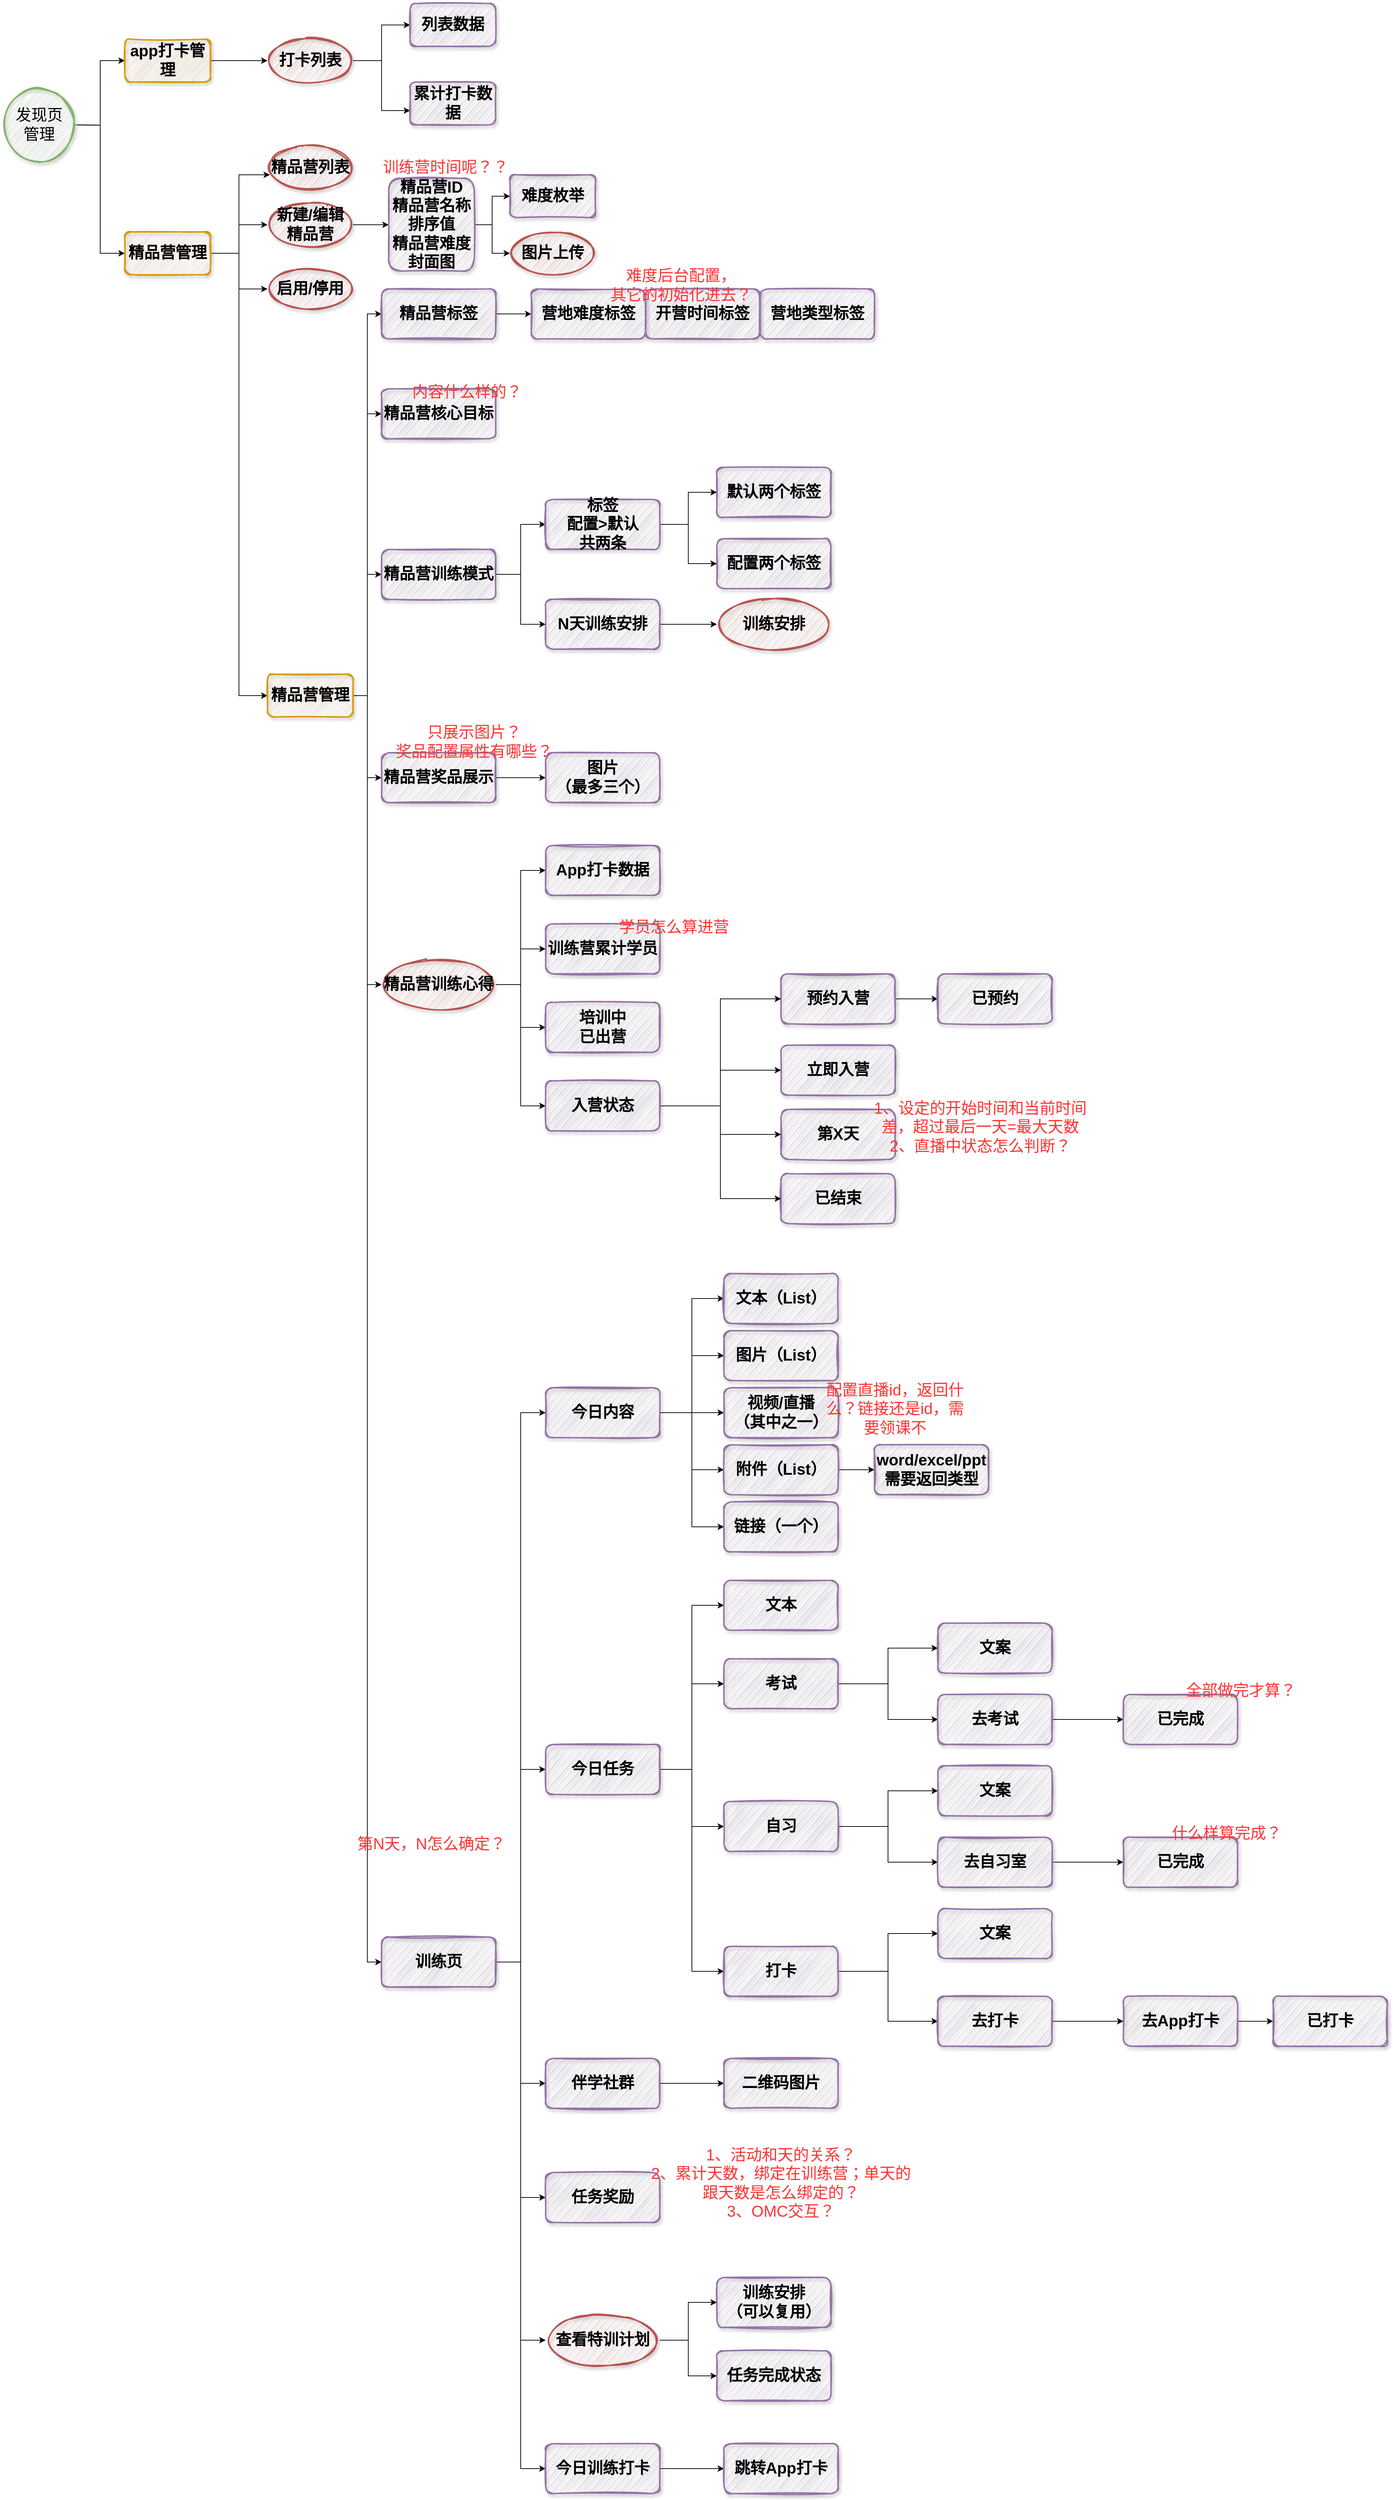 <mxfile version="16.5.6" type="github">
  <diagram id="2Vl-29mJTYHd3rG5gsJs" name="Page-1">
    <mxGraphModel dx="1577" dy="913" grid="1" gridSize="10" guides="1" tooltips="1" connect="1" arrows="1" fold="1" page="1" pageScale="1" pageWidth="827" pageHeight="1169" math="0" shadow="0">
      <root>
        <mxCell id="0" />
        <mxCell id="1" parent="0" />
        <mxCell id="tsZCZAis8NTeMSvLRY_F-6" style="edgeStyle=orthogonalEdgeStyle;rounded=0;orthogonalLoop=1;jettySize=auto;html=1;exitX=1;exitY=0.5;exitDx=0;exitDy=0;exitPerimeter=0;entryX=0;entryY=0.5;entryDx=0;entryDy=0;fontSize=22;" edge="1" parent="1" target="tsZCZAis8NTeMSvLRY_F-4">
          <mxGeometry relative="1" as="geometry">
            <mxPoint x="690" y="630" as="sourcePoint" />
          </mxGeometry>
        </mxCell>
        <mxCell id="tsZCZAis8NTeMSvLRY_F-7" style="edgeStyle=orthogonalEdgeStyle;rounded=0;orthogonalLoop=1;jettySize=auto;html=1;exitX=1;exitY=0.5;exitDx=0;exitDy=0;exitPerimeter=0;entryX=0;entryY=0.5;entryDx=0;entryDy=0;fontSize=22;" edge="1" parent="1" target="tsZCZAis8NTeMSvLRY_F-2">
          <mxGeometry relative="1" as="geometry">
            <mxPoint x="690" y="630" as="sourcePoint" />
          </mxGeometry>
        </mxCell>
        <mxCell id="tsZCZAis8NTeMSvLRY_F-26" value="" style="edgeStyle=orthogonalEdgeStyle;rounded=0;orthogonalLoop=1;jettySize=auto;html=1;fontSize=22;" edge="1" parent="1" source="tsZCZAis8NTeMSvLRY_F-2" target="tsZCZAis8NTeMSvLRY_F-25">
          <mxGeometry relative="1" as="geometry">
            <Array as="points">
              <mxPoint x="920" y="810" />
              <mxPoint x="920" y="700" />
            </Array>
          </mxGeometry>
        </mxCell>
        <mxCell id="tsZCZAis8NTeMSvLRY_F-28" value="" style="edgeStyle=orthogonalEdgeStyle;rounded=0;orthogonalLoop=1;jettySize=auto;html=1;fontSize=22;" edge="1" parent="1" source="tsZCZAis8NTeMSvLRY_F-2" target="tsZCZAis8NTeMSvLRY_F-27">
          <mxGeometry relative="1" as="geometry" />
        </mxCell>
        <mxCell id="tsZCZAis8NTeMSvLRY_F-30" value="" style="edgeStyle=orthogonalEdgeStyle;rounded=0;orthogonalLoop=1;jettySize=auto;html=1;fontSize=22;" edge="1" parent="1" source="tsZCZAis8NTeMSvLRY_F-2" target="tsZCZAis8NTeMSvLRY_F-29">
          <mxGeometry relative="1" as="geometry">
            <Array as="points">
              <mxPoint x="920" y="810" />
              <mxPoint x="920" y="860" />
            </Array>
          </mxGeometry>
        </mxCell>
        <mxCell id="tsZCZAis8NTeMSvLRY_F-32" style="edgeStyle=orthogonalEdgeStyle;rounded=0;orthogonalLoop=1;jettySize=auto;html=1;exitX=1;exitY=0.5;exitDx=0;exitDy=0;fontSize=22;entryX=0;entryY=0.5;entryDx=0;entryDy=0;" edge="1" parent="1" source="tsZCZAis8NTeMSvLRY_F-2" target="tsZCZAis8NTeMSvLRY_F-33">
          <mxGeometry relative="1" as="geometry">
            <mxPoint x="960" y="940" as="targetPoint" />
          </mxGeometry>
        </mxCell>
        <mxCell id="tsZCZAis8NTeMSvLRY_F-2" value="精品营管理" style="rounded=1;whiteSpace=wrap;html=1;fillColor=#ffe6cc;strokeColor=#d79b00;strokeWidth=2;gradientColor=none;shadow=1;sketch=1;fontStyle=1;fontSize=22;" vertex="1" parent="1">
          <mxGeometry x="760" y="780" width="120" height="60" as="geometry" />
        </mxCell>
        <mxCell id="tsZCZAis8NTeMSvLRY_F-14" value="" style="edgeStyle=orthogonalEdgeStyle;rounded=0;orthogonalLoop=1;jettySize=auto;html=1;fontSize=22;" edge="1" parent="1" source="tsZCZAis8NTeMSvLRY_F-4" target="tsZCZAis8NTeMSvLRY_F-13">
          <mxGeometry relative="1" as="geometry" />
        </mxCell>
        <mxCell id="tsZCZAis8NTeMSvLRY_F-4" value="app打卡管理" style="rounded=1;whiteSpace=wrap;html=1;fontSize=22;fillColor=#ffe6cc;strokeColor=#d79b00;strokeWidth=2;gradientColor=none;shadow=1;sketch=1;fontStyle=1;" vertex="1" parent="1">
          <mxGeometry x="760" y="510" width="120" height="60" as="geometry" />
        </mxCell>
        <mxCell id="tsZCZAis8NTeMSvLRY_F-12" value="发现页&lt;br&gt;管理" style="strokeWidth=2;html=1;shape=mxgraph.flowchart.start_2;whiteSpace=wrap;shadow=1;sketch=1;fontSize=22;fillColor=#d5e8d4;strokeColor=#82b366;" vertex="1" parent="1">
          <mxGeometry x="590" y="580" width="100" height="100" as="geometry" />
        </mxCell>
        <mxCell id="tsZCZAis8NTeMSvLRY_F-16" value="" style="edgeStyle=orthogonalEdgeStyle;rounded=0;orthogonalLoop=1;jettySize=auto;html=1;fontSize=22;" edge="1" parent="1" source="tsZCZAis8NTeMSvLRY_F-13" target="tsZCZAis8NTeMSvLRY_F-15">
          <mxGeometry relative="1" as="geometry" />
        </mxCell>
        <mxCell id="tsZCZAis8NTeMSvLRY_F-18" value="" style="edgeStyle=orthogonalEdgeStyle;rounded=0;orthogonalLoop=1;jettySize=auto;html=1;fontSize=22;" edge="1" parent="1" source="tsZCZAis8NTeMSvLRY_F-13" target="tsZCZAis8NTeMSvLRY_F-17">
          <mxGeometry relative="1" as="geometry">
            <Array as="points">
              <mxPoint x="1120" y="540" />
              <mxPoint x="1120" y="610" />
            </Array>
          </mxGeometry>
        </mxCell>
        <mxCell id="tsZCZAis8NTeMSvLRY_F-13" value="打卡列表" style="ellipse;whiteSpace=wrap;html=1;fontSize=22;fillColor=#f8cecc;strokeColor=#b85450;rounded=1;strokeWidth=2;shadow=1;sketch=1;fontStyle=1;" vertex="1" parent="1">
          <mxGeometry x="960" y="510" width="120" height="60" as="geometry" />
        </mxCell>
        <mxCell id="tsZCZAis8NTeMSvLRY_F-15" value="列表数据" style="whiteSpace=wrap;html=1;fontSize=22;fillColor=#e1d5e7;strokeColor=#9673a6;rounded=1;strokeWidth=2;shadow=1;sketch=1;fontStyle=1;" vertex="1" parent="1">
          <mxGeometry x="1160" y="460" width="120" height="60" as="geometry" />
        </mxCell>
        <mxCell id="tsZCZAis8NTeMSvLRY_F-17" value="累计打卡数据" style="whiteSpace=wrap;html=1;fontSize=22;fillColor=#e1d5e7;strokeColor=#9673a6;rounded=1;strokeWidth=2;shadow=1;sketch=1;fontStyle=1;" vertex="1" parent="1">
          <mxGeometry x="1160" y="570" width="120" height="60" as="geometry" />
        </mxCell>
        <mxCell id="tsZCZAis8NTeMSvLRY_F-25" value="精品营列表" style="ellipse;whiteSpace=wrap;html=1;fontSize=22;fillColor=#f8cecc;strokeColor=#b85450;rounded=1;strokeWidth=2;shadow=1;sketch=1;fontStyle=1;" vertex="1" parent="1">
          <mxGeometry x="960" y="660" width="120" height="60" as="geometry" />
        </mxCell>
        <mxCell id="tsZCZAis8NTeMSvLRY_F-38" style="edgeStyle=orthogonalEdgeStyle;rounded=0;orthogonalLoop=1;jettySize=auto;html=1;exitX=1;exitY=0.5;exitDx=0;exitDy=0;fontSize=22;" edge="1" parent="1" source="tsZCZAis8NTeMSvLRY_F-27" target="tsZCZAis8NTeMSvLRY_F-35">
          <mxGeometry relative="1" as="geometry" />
        </mxCell>
        <mxCell id="tsZCZAis8NTeMSvLRY_F-27" value="新建/编辑&lt;br&gt;精品营" style="ellipse;whiteSpace=wrap;html=1;fontSize=22;fillColor=#f8cecc;strokeColor=#b85450;rounded=1;strokeWidth=2;shadow=1;sketch=1;fontStyle=1;" vertex="1" parent="1">
          <mxGeometry x="960" y="740" width="120" height="60" as="geometry" />
        </mxCell>
        <mxCell id="tsZCZAis8NTeMSvLRY_F-29" value="启用/停用" style="ellipse;whiteSpace=wrap;html=1;fontSize=22;fillColor=#f8cecc;strokeColor=#b85450;rounded=1;strokeWidth=2;shadow=1;sketch=1;fontStyle=1;" vertex="1" parent="1">
          <mxGeometry x="960" y="830" width="120" height="60" as="geometry" />
        </mxCell>
        <mxCell id="tsZCZAis8NTeMSvLRY_F-93" style="edgeStyle=orthogonalEdgeStyle;rounded=0;orthogonalLoop=1;jettySize=auto;html=1;exitX=1;exitY=0.5;exitDx=0;exitDy=0;entryX=0;entryY=0.5;entryDx=0;entryDy=0;fontSize=22;fontColor=#FF3333;" edge="1" parent="1" source="tsZCZAis8NTeMSvLRY_F-33" target="tsZCZAis8NTeMSvLRY_F-45">
          <mxGeometry relative="1" as="geometry" />
        </mxCell>
        <mxCell id="tsZCZAis8NTeMSvLRY_F-94" style="edgeStyle=orthogonalEdgeStyle;rounded=0;orthogonalLoop=1;jettySize=auto;html=1;exitX=1;exitY=0.5;exitDx=0;exitDy=0;entryX=0;entryY=0.5;entryDx=0;entryDy=0;fontSize=22;fontColor=#FF3333;" edge="1" parent="1" source="tsZCZAis8NTeMSvLRY_F-33" target="tsZCZAis8NTeMSvLRY_F-41">
          <mxGeometry relative="1" as="geometry" />
        </mxCell>
        <mxCell id="tsZCZAis8NTeMSvLRY_F-95" style="edgeStyle=orthogonalEdgeStyle;rounded=0;orthogonalLoop=1;jettySize=auto;html=1;exitX=1;exitY=0.5;exitDx=0;exitDy=0;entryX=0;entryY=0.5;entryDx=0;entryDy=0;fontSize=22;fontColor=#FF3333;" edge="1" parent="1" source="tsZCZAis8NTeMSvLRY_F-33" target="tsZCZAis8NTeMSvLRY_F-42">
          <mxGeometry relative="1" as="geometry" />
        </mxCell>
        <mxCell id="tsZCZAis8NTeMSvLRY_F-96" style="edgeStyle=orthogonalEdgeStyle;rounded=0;orthogonalLoop=1;jettySize=auto;html=1;exitX=1;exitY=0.5;exitDx=0;exitDy=0;entryX=0;entryY=0.5;entryDx=0;entryDy=0;fontSize=22;fontColor=#FF3333;" edge="1" parent="1" source="tsZCZAis8NTeMSvLRY_F-33" target="tsZCZAis8NTeMSvLRY_F-43">
          <mxGeometry relative="1" as="geometry" />
        </mxCell>
        <mxCell id="tsZCZAis8NTeMSvLRY_F-97" style="edgeStyle=orthogonalEdgeStyle;rounded=0;orthogonalLoop=1;jettySize=auto;html=1;exitX=1;exitY=0.5;exitDx=0;exitDy=0;entryX=0;entryY=0.5;entryDx=0;entryDy=0;fontSize=22;fontColor=#FF3333;" edge="1" parent="1" source="tsZCZAis8NTeMSvLRY_F-33" target="tsZCZAis8NTeMSvLRY_F-68">
          <mxGeometry relative="1" as="geometry" />
        </mxCell>
        <mxCell id="tsZCZAis8NTeMSvLRY_F-171" style="edgeStyle=orthogonalEdgeStyle;rounded=0;orthogonalLoop=1;jettySize=auto;html=1;exitX=1;exitY=0.5;exitDx=0;exitDy=0;entryX=0;entryY=0.5;entryDx=0;entryDy=0;fontSize=22;fontColor=#FF3333;" edge="1" parent="1" source="tsZCZAis8NTeMSvLRY_F-33" target="tsZCZAis8NTeMSvLRY_F-99">
          <mxGeometry relative="1" as="geometry" />
        </mxCell>
        <mxCell id="tsZCZAis8NTeMSvLRY_F-33" value="&lt;span&gt;精品营管理&lt;/span&gt;" style="rounded=1;whiteSpace=wrap;html=1;fontSize=22;fillColor=#ffe6cc;strokeColor=#d79b00;strokeWidth=2;gradientColor=none;shadow=1;sketch=1;fontStyle=1;" vertex="1" parent="1">
          <mxGeometry x="960" y="1400" width="120" height="60" as="geometry" />
        </mxCell>
        <mxCell id="tsZCZAis8NTeMSvLRY_F-39" style="edgeStyle=orthogonalEdgeStyle;rounded=0;orthogonalLoop=1;jettySize=auto;html=1;exitX=1;exitY=0.5;exitDx=0;exitDy=0;entryX=0;entryY=0.5;entryDx=0;entryDy=0;fontSize=22;" edge="1" parent="1" source="tsZCZAis8NTeMSvLRY_F-35" target="tsZCZAis8NTeMSvLRY_F-37">
          <mxGeometry relative="1" as="geometry" />
        </mxCell>
        <mxCell id="tsZCZAis8NTeMSvLRY_F-40" style="edgeStyle=orthogonalEdgeStyle;rounded=0;orthogonalLoop=1;jettySize=auto;html=1;exitX=1;exitY=0.5;exitDx=0;exitDy=0;entryX=0;entryY=0.5;entryDx=0;entryDy=0;fontSize=22;" edge="1" parent="1" source="tsZCZAis8NTeMSvLRY_F-35" target="tsZCZAis8NTeMSvLRY_F-36">
          <mxGeometry relative="1" as="geometry" />
        </mxCell>
        <mxCell id="tsZCZAis8NTeMSvLRY_F-35" value="精品营ID&lt;br&gt;精品营名称&lt;br&gt;排序值&lt;br&gt;精品营难度&lt;br&gt;封面图" style="whiteSpace=wrap;html=1;fontSize=22;fillColor=#e1d5e7;strokeColor=#9673a6;rounded=1;strokeWidth=2;shadow=1;sketch=1;fontStyle=1;" vertex="1" parent="1">
          <mxGeometry x="1130" y="705" width="120" height="130" as="geometry" />
        </mxCell>
        <mxCell id="tsZCZAis8NTeMSvLRY_F-36" value="图片上传" style="ellipse;whiteSpace=wrap;html=1;fontSize=22;fillColor=#f8cecc;strokeColor=#b85450;rounded=1;strokeWidth=2;shadow=1;sketch=1;fontStyle=1;" vertex="1" parent="1">
          <mxGeometry x="1300" y="780" width="120" height="60" as="geometry" />
        </mxCell>
        <mxCell id="tsZCZAis8NTeMSvLRY_F-37" value="难度枚举" style="whiteSpace=wrap;html=1;fontSize=22;fillColor=#e1d5e7;strokeColor=#9673a6;rounded=1;strokeWidth=2;shadow=1;sketch=1;fontStyle=1;" vertex="1" parent="1">
          <mxGeometry x="1300" y="700" width="120" height="60" as="geometry" />
        </mxCell>
        <mxCell id="tsZCZAis8NTeMSvLRY_F-41" value="精品营核心目标" style="whiteSpace=wrap;html=1;fontSize=22;fillColor=#e1d5e7;strokeColor=#9673a6;rounded=1;strokeWidth=2;shadow=1;sketch=1;fontStyle=1;" vertex="1" parent="1">
          <mxGeometry x="1120" y="1000" width="160" height="70" as="geometry" />
        </mxCell>
        <mxCell id="tsZCZAis8NTeMSvLRY_F-59" style="edgeStyle=orthogonalEdgeStyle;rounded=0;orthogonalLoop=1;jettySize=auto;html=1;exitX=1;exitY=0.5;exitDx=0;exitDy=0;entryX=0;entryY=0.5;entryDx=0;entryDy=0;fontSize=22;fontColor=#FF3333;" edge="1" parent="1" source="tsZCZAis8NTeMSvLRY_F-42" target="tsZCZAis8NTeMSvLRY_F-55">
          <mxGeometry relative="1" as="geometry" />
        </mxCell>
        <mxCell id="tsZCZAis8NTeMSvLRY_F-60" style="edgeStyle=orthogonalEdgeStyle;rounded=0;orthogonalLoop=1;jettySize=auto;html=1;exitX=1;exitY=0.5;exitDx=0;exitDy=0;entryX=0;entryY=0.5;entryDx=0;entryDy=0;fontSize=22;fontColor=#FF3333;" edge="1" parent="1" source="tsZCZAis8NTeMSvLRY_F-42" target="tsZCZAis8NTeMSvLRY_F-58">
          <mxGeometry relative="1" as="geometry" />
        </mxCell>
        <mxCell id="tsZCZAis8NTeMSvLRY_F-42" value="精品营训练模式" style="whiteSpace=wrap;html=1;fontSize=22;fillColor=#e1d5e7;strokeColor=#9673a6;rounded=1;strokeWidth=2;shadow=1;sketch=1;fontStyle=1;" vertex="1" parent="1">
          <mxGeometry x="1120" y="1225" width="160" height="70" as="geometry" />
        </mxCell>
        <mxCell id="tsZCZAis8NTeMSvLRY_F-62" style="edgeStyle=orthogonalEdgeStyle;rounded=0;orthogonalLoop=1;jettySize=auto;html=1;exitX=1;exitY=0.5;exitDx=0;exitDy=0;entryX=0;entryY=0.5;entryDx=0;entryDy=0;fontSize=22;fontColor=#FF3333;" edge="1" parent="1" source="tsZCZAis8NTeMSvLRY_F-43" target="tsZCZAis8NTeMSvLRY_F-61">
          <mxGeometry relative="1" as="geometry" />
        </mxCell>
        <mxCell id="tsZCZAis8NTeMSvLRY_F-43" value="精品营奖品展示" style="whiteSpace=wrap;html=1;fontSize=22;fillColor=#e1d5e7;strokeColor=#9673a6;rounded=1;strokeWidth=2;shadow=1;sketch=1;fontStyle=1;" vertex="1" parent="1">
          <mxGeometry x="1120" y="1510" width="160" height="70" as="geometry" />
        </mxCell>
        <mxCell id="tsZCZAis8NTeMSvLRY_F-49" value="" style="edgeStyle=orthogonalEdgeStyle;rounded=0;orthogonalLoop=1;jettySize=auto;html=1;fontSize=22;" edge="1" parent="1" source="tsZCZAis8NTeMSvLRY_F-45" target="tsZCZAis8NTeMSvLRY_F-46">
          <mxGeometry relative="1" as="geometry" />
        </mxCell>
        <mxCell id="tsZCZAis8NTeMSvLRY_F-45" value="精品营标签" style="whiteSpace=wrap;html=1;fontSize=22;fillColor=#e1d5e7;strokeColor=#9673a6;rounded=1;strokeWidth=2;shadow=1;sketch=1;fontStyle=1;" vertex="1" parent="1">
          <mxGeometry x="1120" y="860" width="160" height="70" as="geometry" />
        </mxCell>
        <mxCell id="tsZCZAis8NTeMSvLRY_F-46" value="营地难度标签" style="whiteSpace=wrap;html=1;fontSize=22;fillColor=#e1d5e7;strokeColor=#9673a6;rounded=1;strokeWidth=2;shadow=1;sketch=1;fontStyle=1;" vertex="1" parent="1">
          <mxGeometry x="1330" y="860" width="160" height="70" as="geometry" />
        </mxCell>
        <mxCell id="tsZCZAis8NTeMSvLRY_F-47" value="开营时间标签" style="whiteSpace=wrap;html=1;fontSize=22;fillColor=#e1d5e7;strokeColor=#9673a6;rounded=1;strokeWidth=2;shadow=1;sketch=1;fontStyle=1;" vertex="1" parent="1">
          <mxGeometry x="1490" y="860" width="160" height="70" as="geometry" />
        </mxCell>
        <mxCell id="tsZCZAis8NTeMSvLRY_F-48" value="营地类型标签" style="whiteSpace=wrap;html=1;fontSize=22;fillColor=#e1d5e7;strokeColor=#9673a6;rounded=1;strokeWidth=2;shadow=1;sketch=1;fontStyle=1;" vertex="1" parent="1">
          <mxGeometry x="1651" y="860" width="160" height="70" as="geometry" />
        </mxCell>
        <mxCell id="tsZCZAis8NTeMSvLRY_F-50" value="&lt;font color=&quot;#ff3333&quot;&gt;难度后台配置，&lt;br&gt;其它的初始化进去？&lt;/font&gt;" style="text;html=1;strokeColor=none;fillColor=none;align=center;verticalAlign=middle;whiteSpace=wrap;rounded=0;shadow=1;sketch=1;fontSize=22;" vertex="1" parent="1">
          <mxGeometry x="1430" y="850" width="220" height="10" as="geometry" />
        </mxCell>
        <mxCell id="tsZCZAis8NTeMSvLRY_F-51" style="edgeStyle=orthogonalEdgeStyle;rounded=0;orthogonalLoop=1;jettySize=auto;html=1;exitX=0.5;exitY=1;exitDx=0;exitDy=0;fontSize=22;fontColor=#FF3333;" edge="1" parent="1" source="tsZCZAis8NTeMSvLRY_F-50" target="tsZCZAis8NTeMSvLRY_F-50">
          <mxGeometry relative="1" as="geometry" />
        </mxCell>
        <mxCell id="tsZCZAis8NTeMSvLRY_F-52" value="&lt;font color=&quot;#ff3333&quot;&gt;内容什么样的？&lt;/font&gt;" style="text;html=1;strokeColor=none;fillColor=none;align=center;verticalAlign=middle;whiteSpace=wrap;rounded=0;shadow=1;sketch=1;fontSize=22;" vertex="1" parent="1">
          <mxGeometry x="1140" y="1000" width="200" height="10" as="geometry" />
        </mxCell>
        <mxCell id="tsZCZAis8NTeMSvLRY_F-53" value="默认两个标签" style="whiteSpace=wrap;html=1;fontSize=22;fillColor=#e1d5e7;strokeColor=#9673a6;rounded=1;strokeWidth=2;shadow=1;sketch=1;fontStyle=1;" vertex="1" parent="1">
          <mxGeometry x="1590" y="1110" width="160" height="70" as="geometry" />
        </mxCell>
        <mxCell id="tsZCZAis8NTeMSvLRY_F-54" value="配置两个标签" style="whiteSpace=wrap;html=1;fontSize=22;fillColor=#e1d5e7;strokeColor=#9673a6;rounded=1;strokeWidth=2;shadow=1;sketch=1;fontStyle=1;" vertex="1" parent="1">
          <mxGeometry x="1590" y="1210" width="160" height="70" as="geometry" />
        </mxCell>
        <mxCell id="tsZCZAis8NTeMSvLRY_F-56" style="edgeStyle=orthogonalEdgeStyle;rounded=0;orthogonalLoop=1;jettySize=auto;html=1;exitX=1;exitY=0.5;exitDx=0;exitDy=0;fontSize=22;fontColor=#FF3333;" edge="1" parent="1" source="tsZCZAis8NTeMSvLRY_F-55" target="tsZCZAis8NTeMSvLRY_F-53">
          <mxGeometry relative="1" as="geometry" />
        </mxCell>
        <mxCell id="tsZCZAis8NTeMSvLRY_F-57" style="edgeStyle=orthogonalEdgeStyle;rounded=0;orthogonalLoop=1;jettySize=auto;html=1;exitX=1;exitY=0.5;exitDx=0;exitDy=0;entryX=0;entryY=0.5;entryDx=0;entryDy=0;fontSize=22;fontColor=#FF3333;" edge="1" parent="1" source="tsZCZAis8NTeMSvLRY_F-55" target="tsZCZAis8NTeMSvLRY_F-54">
          <mxGeometry relative="1" as="geometry" />
        </mxCell>
        <mxCell id="tsZCZAis8NTeMSvLRY_F-55" value="标签&lt;br&gt;配置&amp;gt;默认&lt;br&gt;共两条" style="whiteSpace=wrap;html=1;fontSize=22;fillColor=#e1d5e7;strokeColor=#9673a6;rounded=1;strokeWidth=2;shadow=1;sketch=1;fontStyle=1;" vertex="1" parent="1">
          <mxGeometry x="1350" y="1155" width="160" height="70" as="geometry" />
        </mxCell>
        <mxCell id="tsZCZAis8NTeMSvLRY_F-92" style="edgeStyle=orthogonalEdgeStyle;rounded=0;orthogonalLoop=1;jettySize=auto;html=1;exitX=1;exitY=0.5;exitDx=0;exitDy=0;entryX=0;entryY=0.5;entryDx=0;entryDy=0;fontSize=22;fontColor=#FF3333;" edge="1" parent="1" source="tsZCZAis8NTeMSvLRY_F-58" target="tsZCZAis8NTeMSvLRY_F-91">
          <mxGeometry relative="1" as="geometry" />
        </mxCell>
        <mxCell id="tsZCZAis8NTeMSvLRY_F-58" value="N天训练安排" style="whiteSpace=wrap;html=1;fontSize=22;fillColor=#e1d5e7;strokeColor=#9673a6;rounded=1;strokeWidth=2;shadow=1;sketch=1;fontStyle=1;" vertex="1" parent="1">
          <mxGeometry x="1350" y="1295" width="160" height="70" as="geometry" />
        </mxCell>
        <mxCell id="tsZCZAis8NTeMSvLRY_F-61" value="图片&lt;br&gt;（最多三个）" style="whiteSpace=wrap;html=1;fontSize=22;fillColor=#e1d5e7;strokeColor=#9673a6;rounded=1;strokeWidth=2;shadow=1;sketch=1;fontStyle=1;" vertex="1" parent="1">
          <mxGeometry x="1350" y="1510" width="160" height="70" as="geometry" />
        </mxCell>
        <mxCell id="tsZCZAis8NTeMSvLRY_F-63" value="&lt;font color=&quot;#ff3333&quot;&gt;只展示图片？&lt;br&gt;奖品配置属性有哪些？&lt;br&gt;&lt;/font&gt;" style="text;html=1;strokeColor=none;fillColor=none;align=center;verticalAlign=middle;whiteSpace=wrap;rounded=0;shadow=1;sketch=1;fontSize=22;" vertex="1" parent="1">
          <mxGeometry x="1130" y="1490" width="240" height="10" as="geometry" />
        </mxCell>
        <mxCell id="tsZCZAis8NTeMSvLRY_F-72" style="edgeStyle=orthogonalEdgeStyle;rounded=0;orthogonalLoop=1;jettySize=auto;html=1;exitX=1;exitY=0.5;exitDx=0;exitDy=0;entryX=0;entryY=0.5;entryDx=0;entryDy=0;fontSize=22;fontColor=#FF3333;" edge="1" parent="1" source="tsZCZAis8NTeMSvLRY_F-68" target="tsZCZAis8NTeMSvLRY_F-69">
          <mxGeometry relative="1" as="geometry" />
        </mxCell>
        <mxCell id="tsZCZAis8NTeMSvLRY_F-73" style="edgeStyle=orthogonalEdgeStyle;rounded=0;orthogonalLoop=1;jettySize=auto;html=1;exitX=1;exitY=0.5;exitDx=0;exitDy=0;fontSize=22;fontColor=#FF3333;" edge="1" parent="1" source="tsZCZAis8NTeMSvLRY_F-68" target="tsZCZAis8NTeMSvLRY_F-70">
          <mxGeometry relative="1" as="geometry" />
        </mxCell>
        <mxCell id="tsZCZAis8NTeMSvLRY_F-75" style="edgeStyle=orthogonalEdgeStyle;rounded=0;orthogonalLoop=1;jettySize=auto;html=1;exitX=1;exitY=0.5;exitDx=0;exitDy=0;entryX=0;entryY=0.5;entryDx=0;entryDy=0;fontSize=22;fontColor=#FF3333;" edge="1" parent="1" source="tsZCZAis8NTeMSvLRY_F-68" target="tsZCZAis8NTeMSvLRY_F-74">
          <mxGeometry relative="1" as="geometry" />
        </mxCell>
        <mxCell id="tsZCZAis8NTeMSvLRY_F-84" style="edgeStyle=orthogonalEdgeStyle;rounded=0;orthogonalLoop=1;jettySize=auto;html=1;exitX=1;exitY=0.5;exitDx=0;exitDy=0;entryX=0;entryY=0.5;entryDx=0;entryDy=0;fontSize=22;fontColor=#FF3333;" edge="1" parent="1" source="tsZCZAis8NTeMSvLRY_F-68" target="tsZCZAis8NTeMSvLRY_F-83">
          <mxGeometry relative="1" as="geometry" />
        </mxCell>
        <mxCell id="tsZCZAis8NTeMSvLRY_F-68" value="精品营训练心得" style="ellipse;whiteSpace=wrap;html=1;fontSize=22;fillColor=#f8cecc;strokeColor=#b85450;rounded=1;strokeWidth=2;shadow=1;sketch=1;fontStyle=1;" vertex="1" parent="1">
          <mxGeometry x="1120" y="1800" width="160" height="70" as="geometry" />
        </mxCell>
        <mxCell id="tsZCZAis8NTeMSvLRY_F-69" value="App打卡数据" style="whiteSpace=wrap;html=1;fontSize=22;fillColor=#e1d5e7;strokeColor=#9673a6;rounded=1;strokeWidth=2;shadow=1;sketch=1;fontStyle=1;" vertex="1" parent="1">
          <mxGeometry x="1350" y="1640" width="160" height="70" as="geometry" />
        </mxCell>
        <mxCell id="tsZCZAis8NTeMSvLRY_F-70" value="训练营累计学员" style="whiteSpace=wrap;html=1;fontSize=22;fillColor=#e1d5e7;strokeColor=#9673a6;rounded=1;strokeWidth=2;shadow=1;sketch=1;fontStyle=1;" vertex="1" parent="1">
          <mxGeometry x="1350" y="1750" width="160" height="70" as="geometry" />
        </mxCell>
        <mxCell id="tsZCZAis8NTeMSvLRY_F-71" value="学员怎么算进营" style="text;html=1;strokeColor=none;fillColor=none;align=center;verticalAlign=middle;whiteSpace=wrap;rounded=0;shadow=1;sketch=1;fontSize=22;fontColor=#FF3333;" vertex="1" parent="1">
          <mxGeometry x="1450" y="1740" width="160" height="30" as="geometry" />
        </mxCell>
        <mxCell id="tsZCZAis8NTeMSvLRY_F-74" value="培训中&lt;br&gt;已出营" style="whiteSpace=wrap;html=1;fontSize=22;fillColor=#e1d5e7;strokeColor=#9673a6;rounded=1;strokeWidth=2;shadow=1;sketch=1;fontStyle=1;" vertex="1" parent="1">
          <mxGeometry x="1350" y="1860" width="160" height="70" as="geometry" />
        </mxCell>
        <mxCell id="tsZCZAis8NTeMSvLRY_F-89" style="edgeStyle=orthogonalEdgeStyle;rounded=0;orthogonalLoop=1;jettySize=auto;html=1;exitX=1;exitY=0.5;exitDx=0;exitDy=0;fontSize=22;fontColor=#FF3333;" edge="1" parent="1" source="tsZCZAis8NTeMSvLRY_F-76" target="tsZCZAis8NTeMSvLRY_F-80">
          <mxGeometry relative="1" as="geometry" />
        </mxCell>
        <mxCell id="tsZCZAis8NTeMSvLRY_F-76" value="预约入营" style="whiteSpace=wrap;html=1;fontSize=22;fillColor=#e1d5e7;strokeColor=#9673a6;rounded=1;strokeWidth=2;shadow=1;sketch=1;fontStyle=1;" vertex="1" parent="1">
          <mxGeometry x="1680" y="1820" width="160" height="70" as="geometry" />
        </mxCell>
        <mxCell id="tsZCZAis8NTeMSvLRY_F-77" value="立即入营" style="whiteSpace=wrap;html=1;fontSize=22;fillColor=#e1d5e7;strokeColor=#9673a6;rounded=1;strokeWidth=2;shadow=1;sketch=1;fontStyle=1;" vertex="1" parent="1">
          <mxGeometry x="1680" y="1920" width="160" height="70" as="geometry" />
        </mxCell>
        <mxCell id="tsZCZAis8NTeMSvLRY_F-78" value="第X天" style="whiteSpace=wrap;html=1;fontSize=22;fillColor=#e1d5e7;strokeColor=#9673a6;rounded=1;strokeWidth=2;shadow=1;sketch=1;fontStyle=1;" vertex="1" parent="1">
          <mxGeometry x="1680" y="2010" width="160" height="70" as="geometry" />
        </mxCell>
        <mxCell id="tsZCZAis8NTeMSvLRY_F-79" value="已结束" style="whiteSpace=wrap;html=1;fontSize=22;fillColor=#e1d5e7;strokeColor=#9673a6;rounded=1;strokeWidth=2;shadow=1;sketch=1;fontStyle=1;" vertex="1" parent="1">
          <mxGeometry x="1680" y="2100" width="160" height="70" as="geometry" />
        </mxCell>
        <mxCell id="tsZCZAis8NTeMSvLRY_F-80" value="已预约" style="whiteSpace=wrap;html=1;fontSize=22;fillColor=#e1d5e7;strokeColor=#9673a6;rounded=1;strokeWidth=2;shadow=1;sketch=1;fontStyle=1;" vertex="1" parent="1">
          <mxGeometry x="1900" y="1820" width="160" height="70" as="geometry" />
        </mxCell>
        <mxCell id="tsZCZAis8NTeMSvLRY_F-82" value="训练营时间呢？？" style="text;html=1;strokeColor=none;fillColor=none;align=center;verticalAlign=middle;whiteSpace=wrap;rounded=0;shadow=1;sketch=1;fontSize=22;fontColor=#FF3333;" vertex="1" parent="1">
          <mxGeometry x="1120" y="690" width="180" as="geometry" />
        </mxCell>
        <mxCell id="tsZCZAis8NTeMSvLRY_F-85" style="edgeStyle=orthogonalEdgeStyle;rounded=0;orthogonalLoop=1;jettySize=auto;html=1;exitX=1;exitY=0.5;exitDx=0;exitDy=0;entryX=0;entryY=0.5;entryDx=0;entryDy=0;fontSize=22;fontColor=#FF3333;" edge="1" parent="1" source="tsZCZAis8NTeMSvLRY_F-83" target="tsZCZAis8NTeMSvLRY_F-76">
          <mxGeometry relative="1" as="geometry" />
        </mxCell>
        <mxCell id="tsZCZAis8NTeMSvLRY_F-86" style="edgeStyle=orthogonalEdgeStyle;rounded=0;orthogonalLoop=1;jettySize=auto;html=1;exitX=1;exitY=0.5;exitDx=0;exitDy=0;entryX=0;entryY=0.5;entryDx=0;entryDy=0;fontSize=22;fontColor=#FF3333;" edge="1" parent="1" source="tsZCZAis8NTeMSvLRY_F-83" target="tsZCZAis8NTeMSvLRY_F-77">
          <mxGeometry relative="1" as="geometry" />
        </mxCell>
        <mxCell id="tsZCZAis8NTeMSvLRY_F-87" style="edgeStyle=orthogonalEdgeStyle;rounded=0;orthogonalLoop=1;jettySize=auto;html=1;exitX=1;exitY=0.5;exitDx=0;exitDy=0;entryX=0;entryY=0.5;entryDx=0;entryDy=0;fontSize=22;fontColor=#FF3333;" edge="1" parent="1" source="tsZCZAis8NTeMSvLRY_F-83" target="tsZCZAis8NTeMSvLRY_F-78">
          <mxGeometry relative="1" as="geometry" />
        </mxCell>
        <mxCell id="tsZCZAis8NTeMSvLRY_F-88" style="edgeStyle=orthogonalEdgeStyle;rounded=0;orthogonalLoop=1;jettySize=auto;html=1;exitX=1;exitY=0.5;exitDx=0;exitDy=0;entryX=0;entryY=0.5;entryDx=0;entryDy=0;fontSize=22;fontColor=#FF3333;" edge="1" parent="1" source="tsZCZAis8NTeMSvLRY_F-83" target="tsZCZAis8NTeMSvLRY_F-79">
          <mxGeometry relative="1" as="geometry" />
        </mxCell>
        <mxCell id="tsZCZAis8NTeMSvLRY_F-83" value="入营状态" style="whiteSpace=wrap;html=1;fontSize=22;fillColor=#e1d5e7;strokeColor=#9673a6;rounded=1;strokeWidth=2;shadow=1;sketch=1;fontStyle=1;" vertex="1" parent="1">
          <mxGeometry x="1350" y="1970" width="160" height="70" as="geometry" />
        </mxCell>
        <mxCell id="tsZCZAis8NTeMSvLRY_F-90" value="1、设定的开始时间和当前时间差，超过最后一天=最大天数&lt;br&gt;2、直播中状态怎么判断？" style="text;html=1;strokeColor=none;fillColor=none;align=center;verticalAlign=middle;whiteSpace=wrap;rounded=0;shadow=1;sketch=1;fontSize=22;fontColor=#FF3333;" vertex="1" parent="1">
          <mxGeometry x="1800" y="2020" width="319" height="30" as="geometry" />
        </mxCell>
        <mxCell id="tsZCZAis8NTeMSvLRY_F-91" value="训练安排" style="ellipse;whiteSpace=wrap;html=1;fontSize=22;fillColor=#f8cecc;strokeColor=#b85450;rounded=1;strokeWidth=2;shadow=1;sketch=1;fontStyle=1;" vertex="1" parent="1">
          <mxGeometry x="1590" y="1295" width="160" height="70" as="geometry" />
        </mxCell>
        <mxCell id="tsZCZAis8NTeMSvLRY_F-166" style="edgeStyle=orthogonalEdgeStyle;rounded=0;orthogonalLoop=1;jettySize=auto;html=1;exitX=1;exitY=0.5;exitDx=0;exitDy=0;entryX=0;entryY=0.5;entryDx=0;entryDy=0;fontSize=22;fontColor=#FF3333;" edge="1" parent="1" source="tsZCZAis8NTeMSvLRY_F-99" target="tsZCZAis8NTeMSvLRY_F-100">
          <mxGeometry relative="1" as="geometry" />
        </mxCell>
        <mxCell id="tsZCZAis8NTeMSvLRY_F-167" style="edgeStyle=orthogonalEdgeStyle;rounded=0;orthogonalLoop=1;jettySize=auto;html=1;exitX=1;exitY=0.5;exitDx=0;exitDy=0;entryX=0;entryY=0.5;entryDx=0;entryDy=0;fontSize=22;fontColor=#FF3333;" edge="1" parent="1" source="tsZCZAis8NTeMSvLRY_F-99" target="tsZCZAis8NTeMSvLRY_F-101">
          <mxGeometry relative="1" as="geometry" />
        </mxCell>
        <mxCell id="tsZCZAis8NTeMSvLRY_F-168" style="edgeStyle=orthogonalEdgeStyle;rounded=0;orthogonalLoop=1;jettySize=auto;html=1;exitX=1;exitY=0.5;exitDx=0;exitDy=0;entryX=0;entryY=0.5;entryDx=0;entryDy=0;fontSize=22;fontColor=#FF3333;" edge="1" parent="1" source="tsZCZAis8NTeMSvLRY_F-99" target="tsZCZAis8NTeMSvLRY_F-102">
          <mxGeometry relative="1" as="geometry" />
        </mxCell>
        <mxCell id="tsZCZAis8NTeMSvLRY_F-169" style="edgeStyle=orthogonalEdgeStyle;rounded=0;orthogonalLoop=1;jettySize=auto;html=1;exitX=1;exitY=0.5;exitDx=0;exitDy=0;entryX=0;entryY=0.5;entryDx=0;entryDy=0;fontSize=22;fontColor=#FF3333;" edge="1" parent="1" source="tsZCZAis8NTeMSvLRY_F-99" target="tsZCZAis8NTeMSvLRY_F-103">
          <mxGeometry relative="1" as="geometry" />
        </mxCell>
        <mxCell id="tsZCZAis8NTeMSvLRY_F-170" style="edgeStyle=orthogonalEdgeStyle;rounded=0;orthogonalLoop=1;jettySize=auto;html=1;exitX=1;exitY=0.5;exitDx=0;exitDy=0;entryX=0;entryY=0.5;entryDx=0;entryDy=0;fontSize=22;fontColor=#FF3333;" edge="1" parent="1" source="tsZCZAis8NTeMSvLRY_F-99" target="tsZCZAis8NTeMSvLRY_F-158">
          <mxGeometry relative="1" as="geometry" />
        </mxCell>
        <mxCell id="tsZCZAis8NTeMSvLRY_F-173" style="edgeStyle=orthogonalEdgeStyle;rounded=0;orthogonalLoop=1;jettySize=auto;html=1;exitX=1;exitY=0.5;exitDx=0;exitDy=0;entryX=0;entryY=0.5;entryDx=0;entryDy=0;fontSize=22;fontColor=#FF3333;" edge="1" parent="1" source="tsZCZAis8NTeMSvLRY_F-99" target="tsZCZAis8NTeMSvLRY_F-159">
          <mxGeometry relative="1" as="geometry" />
        </mxCell>
        <mxCell id="tsZCZAis8NTeMSvLRY_F-99" value="训练页" style="whiteSpace=wrap;html=1;fontSize=22;fillColor=#e1d5e7;strokeColor=#9673a6;rounded=1;strokeWidth=2;shadow=1;sketch=1;fontStyle=1;" vertex="1" parent="1">
          <mxGeometry x="1120" y="3170" width="160" height="70" as="geometry" />
        </mxCell>
        <mxCell id="tsZCZAis8NTeMSvLRY_F-109" style="edgeStyle=orthogonalEdgeStyle;rounded=0;orthogonalLoop=1;jettySize=auto;html=1;exitX=1;exitY=0.5;exitDx=0;exitDy=0;entryX=0;entryY=0.5;entryDx=0;entryDy=0;fontSize=22;fontColor=#FF3333;" edge="1" parent="1" source="tsZCZAis8NTeMSvLRY_F-100" target="tsZCZAis8NTeMSvLRY_F-104">
          <mxGeometry relative="1" as="geometry" />
        </mxCell>
        <mxCell id="tsZCZAis8NTeMSvLRY_F-110" style="edgeStyle=orthogonalEdgeStyle;rounded=0;orthogonalLoop=1;jettySize=auto;html=1;exitX=1;exitY=0.5;exitDx=0;exitDy=0;entryX=0;entryY=0.5;entryDx=0;entryDy=0;fontSize=22;fontColor=#FF3333;" edge="1" parent="1" source="tsZCZAis8NTeMSvLRY_F-100" target="tsZCZAis8NTeMSvLRY_F-105">
          <mxGeometry relative="1" as="geometry" />
        </mxCell>
        <mxCell id="tsZCZAis8NTeMSvLRY_F-111" style="edgeStyle=orthogonalEdgeStyle;rounded=0;orthogonalLoop=1;jettySize=auto;html=1;exitX=1;exitY=0.5;exitDx=0;exitDy=0;entryX=0;entryY=0.5;entryDx=0;entryDy=0;fontSize=22;fontColor=#FF3333;" edge="1" parent="1" source="tsZCZAis8NTeMSvLRY_F-100" target="tsZCZAis8NTeMSvLRY_F-106">
          <mxGeometry relative="1" as="geometry" />
        </mxCell>
        <mxCell id="tsZCZAis8NTeMSvLRY_F-112" style="edgeStyle=orthogonalEdgeStyle;rounded=0;orthogonalLoop=1;jettySize=auto;html=1;exitX=1;exitY=0.5;exitDx=0;exitDy=0;entryX=0;entryY=0.5;entryDx=0;entryDy=0;fontSize=22;fontColor=#FF3333;" edge="1" parent="1" source="tsZCZAis8NTeMSvLRY_F-100" target="tsZCZAis8NTeMSvLRY_F-107">
          <mxGeometry relative="1" as="geometry" />
        </mxCell>
        <mxCell id="tsZCZAis8NTeMSvLRY_F-113" style="edgeStyle=orthogonalEdgeStyle;rounded=0;orthogonalLoop=1;jettySize=auto;html=1;exitX=1;exitY=0.5;exitDx=0;exitDy=0;entryX=0;entryY=0.5;entryDx=0;entryDy=0;fontSize=22;fontColor=#FF3333;" edge="1" parent="1" source="tsZCZAis8NTeMSvLRY_F-100" target="tsZCZAis8NTeMSvLRY_F-108">
          <mxGeometry relative="1" as="geometry" />
        </mxCell>
        <mxCell id="tsZCZAis8NTeMSvLRY_F-100" value="今日内容" style="whiteSpace=wrap;html=1;fontSize=22;fillColor=#e1d5e7;strokeColor=#9673a6;rounded=1;strokeWidth=2;shadow=1;sketch=1;fontStyle=1;" vertex="1" parent="1">
          <mxGeometry x="1350" y="2400" width="160" height="70" as="geometry" />
        </mxCell>
        <mxCell id="tsZCZAis8NTeMSvLRY_F-149" style="edgeStyle=orthogonalEdgeStyle;rounded=0;orthogonalLoop=1;jettySize=auto;html=1;exitX=1;exitY=0.5;exitDx=0;exitDy=0;entryX=0;entryY=0.5;entryDx=0;entryDy=0;fontSize=22;fontColor=#FF3333;" edge="1" parent="1" source="tsZCZAis8NTeMSvLRY_F-101" target="tsZCZAis8NTeMSvLRY_F-119">
          <mxGeometry relative="1" as="geometry" />
        </mxCell>
        <mxCell id="tsZCZAis8NTeMSvLRY_F-150" style="edgeStyle=orthogonalEdgeStyle;rounded=0;orthogonalLoop=1;jettySize=auto;html=1;exitX=1;exitY=0.5;exitDx=0;exitDy=0;entryX=0;entryY=0.5;entryDx=0;entryDy=0;fontSize=22;fontColor=#FF3333;" edge="1" parent="1" source="tsZCZAis8NTeMSvLRY_F-101" target="tsZCZAis8NTeMSvLRY_F-120">
          <mxGeometry relative="1" as="geometry" />
        </mxCell>
        <mxCell id="tsZCZAis8NTeMSvLRY_F-151" style="edgeStyle=orthogonalEdgeStyle;rounded=0;orthogonalLoop=1;jettySize=auto;html=1;exitX=1;exitY=0.5;exitDx=0;exitDy=0;entryX=0;entryY=0.5;entryDx=0;entryDy=0;fontSize=22;fontColor=#FF3333;" edge="1" parent="1" source="tsZCZAis8NTeMSvLRY_F-101" target="tsZCZAis8NTeMSvLRY_F-121">
          <mxGeometry relative="1" as="geometry" />
        </mxCell>
        <mxCell id="tsZCZAis8NTeMSvLRY_F-152" style="edgeStyle=orthogonalEdgeStyle;rounded=0;orthogonalLoop=1;jettySize=auto;html=1;exitX=1;exitY=0.5;exitDx=0;exitDy=0;entryX=0;entryY=0.5;entryDx=0;entryDy=0;fontSize=22;fontColor=#FF3333;" edge="1" parent="1" source="tsZCZAis8NTeMSvLRY_F-101" target="tsZCZAis8NTeMSvLRY_F-122">
          <mxGeometry relative="1" as="geometry" />
        </mxCell>
        <mxCell id="tsZCZAis8NTeMSvLRY_F-101" value="今日任务" style="whiteSpace=wrap;html=1;fontSize=22;fillColor=#e1d5e7;strokeColor=#9673a6;rounded=1;strokeWidth=2;shadow=1;sketch=1;fontStyle=1;" vertex="1" parent="1">
          <mxGeometry x="1350" y="2900" width="160" height="70" as="geometry" />
        </mxCell>
        <mxCell id="tsZCZAis8NTeMSvLRY_F-154" style="edgeStyle=orthogonalEdgeStyle;rounded=0;orthogonalLoop=1;jettySize=auto;html=1;exitX=1;exitY=0.5;exitDx=0;exitDy=0;entryX=0;entryY=0.5;entryDx=0;entryDy=0;fontSize=22;fontColor=#FF3333;" edge="1" parent="1" source="tsZCZAis8NTeMSvLRY_F-102" target="tsZCZAis8NTeMSvLRY_F-153">
          <mxGeometry relative="1" as="geometry" />
        </mxCell>
        <mxCell id="tsZCZAis8NTeMSvLRY_F-102" value="伴学社群" style="whiteSpace=wrap;html=1;fontSize=22;fillColor=#e1d5e7;strokeColor=#9673a6;rounded=1;strokeWidth=2;shadow=1;sketch=1;fontStyle=1;" vertex="1" parent="1">
          <mxGeometry x="1350" y="3340" width="160" height="70" as="geometry" />
        </mxCell>
        <mxCell id="tsZCZAis8NTeMSvLRY_F-103" value="任务奖励" style="whiteSpace=wrap;html=1;fontSize=22;fillColor=#e1d5e7;strokeColor=#9673a6;rounded=1;strokeWidth=2;shadow=1;sketch=1;fontStyle=1;" vertex="1" parent="1">
          <mxGeometry x="1350" y="3500" width="160" height="70" as="geometry" />
        </mxCell>
        <mxCell id="tsZCZAis8NTeMSvLRY_F-104" value="文本（List）" style="whiteSpace=wrap;html=1;fontSize=22;fillColor=#e1d5e7;strokeColor=#9673a6;rounded=1;strokeWidth=2;shadow=1;sketch=1;fontStyle=1;" vertex="1" parent="1">
          <mxGeometry x="1600" y="2240" width="160" height="70" as="geometry" />
        </mxCell>
        <mxCell id="tsZCZAis8NTeMSvLRY_F-105" value="图片（List）" style="whiteSpace=wrap;html=1;fontSize=22;fillColor=#e1d5e7;strokeColor=#9673a6;rounded=1;strokeWidth=2;shadow=1;sketch=1;fontStyle=1;" vertex="1" parent="1">
          <mxGeometry x="1600" y="2320" width="160" height="70" as="geometry" />
        </mxCell>
        <mxCell id="tsZCZAis8NTeMSvLRY_F-106" value="视频/直播&lt;br&gt;（其中之一）" style="whiteSpace=wrap;html=1;fontSize=22;fillColor=#e1d5e7;strokeColor=#9673a6;rounded=1;strokeWidth=2;shadow=1;sketch=1;fontStyle=1;" vertex="1" parent="1">
          <mxGeometry x="1600" y="2400" width="160" height="70" as="geometry" />
        </mxCell>
        <mxCell id="tsZCZAis8NTeMSvLRY_F-118" style="edgeStyle=orthogonalEdgeStyle;rounded=0;orthogonalLoop=1;jettySize=auto;html=1;exitX=1;exitY=0.5;exitDx=0;exitDy=0;fontSize=22;fontColor=#FF3333;" edge="1" parent="1" source="tsZCZAis8NTeMSvLRY_F-107" target="tsZCZAis8NTeMSvLRY_F-117">
          <mxGeometry relative="1" as="geometry" />
        </mxCell>
        <mxCell id="tsZCZAis8NTeMSvLRY_F-107" value="附件（List）" style="whiteSpace=wrap;html=1;fontSize=22;fillColor=#e1d5e7;strokeColor=#9673a6;rounded=1;strokeWidth=2;shadow=1;sketch=1;fontStyle=1;" vertex="1" parent="1">
          <mxGeometry x="1600" y="2480" width="160" height="70" as="geometry" />
        </mxCell>
        <mxCell id="tsZCZAis8NTeMSvLRY_F-108" value="链接（一个）" style="whiteSpace=wrap;html=1;fontSize=22;fillColor=#e1d5e7;strokeColor=#9673a6;rounded=1;strokeWidth=2;shadow=1;sketch=1;fontStyle=1;" vertex="1" parent="1">
          <mxGeometry x="1600" y="2560" width="160" height="70" as="geometry" />
        </mxCell>
        <mxCell id="tsZCZAis8NTeMSvLRY_F-114" value="配置直播id，返回什么？链接还是id，需要领课不" style="text;html=1;strokeColor=none;fillColor=none;align=center;verticalAlign=middle;whiteSpace=wrap;rounded=0;shadow=1;sketch=1;fontSize=22;fontColor=#FF3333;" vertex="1" parent="1">
          <mxGeometry x="1740" y="2380" width="200" height="100" as="geometry" />
        </mxCell>
        <mxCell id="tsZCZAis8NTeMSvLRY_F-117" value="word/excel/ppt&lt;br&gt;需要返回类型" style="whiteSpace=wrap;html=1;fontSize=22;fillColor=#e1d5e7;strokeColor=#9673a6;rounded=1;strokeWidth=2;shadow=1;sketch=1;fontStyle=1;" vertex="1" parent="1">
          <mxGeometry x="1811" y="2480" width="160" height="70" as="geometry" />
        </mxCell>
        <mxCell id="tsZCZAis8NTeMSvLRY_F-119" value="文本" style="whiteSpace=wrap;html=1;fontSize=22;fillColor=#e1d5e7;strokeColor=#9673a6;rounded=1;strokeWidth=2;shadow=1;sketch=1;fontStyle=1;" vertex="1" parent="1">
          <mxGeometry x="1600" y="2670" width="160" height="70" as="geometry" />
        </mxCell>
        <mxCell id="tsZCZAis8NTeMSvLRY_F-143" style="edgeStyle=orthogonalEdgeStyle;rounded=0;orthogonalLoop=1;jettySize=auto;html=1;exitX=1;exitY=0.5;exitDx=0;exitDy=0;entryX=0;entryY=0.5;entryDx=0;entryDy=0;fontSize=22;fontColor=#FF3333;" edge="1" parent="1" source="tsZCZAis8NTeMSvLRY_F-120" target="tsZCZAis8NTeMSvLRY_F-126">
          <mxGeometry relative="1" as="geometry" />
        </mxCell>
        <mxCell id="tsZCZAis8NTeMSvLRY_F-144" style="edgeStyle=orthogonalEdgeStyle;rounded=0;orthogonalLoop=1;jettySize=auto;html=1;exitX=1;exitY=0.5;exitDx=0;exitDy=0;entryX=0;entryY=0.5;entryDx=0;entryDy=0;fontSize=22;fontColor=#FF3333;" edge="1" parent="1" source="tsZCZAis8NTeMSvLRY_F-120" target="tsZCZAis8NTeMSvLRY_F-127">
          <mxGeometry relative="1" as="geometry" />
        </mxCell>
        <mxCell id="tsZCZAis8NTeMSvLRY_F-120" value="考试" style="whiteSpace=wrap;html=1;fontSize=22;fillColor=#e1d5e7;strokeColor=#9673a6;rounded=1;strokeWidth=2;shadow=1;sketch=1;fontStyle=1;" vertex="1" parent="1">
          <mxGeometry x="1600" y="2780" width="160" height="70" as="geometry" />
        </mxCell>
        <mxCell id="tsZCZAis8NTeMSvLRY_F-145" style="edgeStyle=orthogonalEdgeStyle;rounded=0;orthogonalLoop=1;jettySize=auto;html=1;exitX=1;exitY=0.5;exitDx=0;exitDy=0;entryX=0;entryY=0.5;entryDx=0;entryDy=0;fontSize=22;fontColor=#FF3333;" edge="1" parent="1" source="tsZCZAis8NTeMSvLRY_F-121" target="tsZCZAis8NTeMSvLRY_F-131">
          <mxGeometry relative="1" as="geometry" />
        </mxCell>
        <mxCell id="tsZCZAis8NTeMSvLRY_F-146" style="edgeStyle=orthogonalEdgeStyle;rounded=0;orthogonalLoop=1;jettySize=auto;html=1;exitX=1;exitY=0.5;exitDx=0;exitDy=0;entryX=0;entryY=0.5;entryDx=0;entryDy=0;fontSize=22;fontColor=#FF3333;" edge="1" parent="1" source="tsZCZAis8NTeMSvLRY_F-121" target="tsZCZAis8NTeMSvLRY_F-132">
          <mxGeometry relative="1" as="geometry" />
        </mxCell>
        <mxCell id="tsZCZAis8NTeMSvLRY_F-121" value="自习" style="whiteSpace=wrap;html=1;fontSize=22;fillColor=#e1d5e7;strokeColor=#9673a6;rounded=1;strokeWidth=2;shadow=1;sketch=1;fontStyle=1;" vertex="1" parent="1">
          <mxGeometry x="1600" y="2980" width="160" height="70" as="geometry" />
        </mxCell>
        <mxCell id="tsZCZAis8NTeMSvLRY_F-147" style="edgeStyle=orthogonalEdgeStyle;rounded=0;orthogonalLoop=1;jettySize=auto;html=1;exitX=1;exitY=0.5;exitDx=0;exitDy=0;entryX=0;entryY=0.5;entryDx=0;entryDy=0;fontSize=22;fontColor=#FF3333;" edge="1" parent="1" source="tsZCZAis8NTeMSvLRY_F-122" target="tsZCZAis8NTeMSvLRY_F-137">
          <mxGeometry relative="1" as="geometry" />
        </mxCell>
        <mxCell id="tsZCZAis8NTeMSvLRY_F-148" style="edgeStyle=orthogonalEdgeStyle;rounded=0;orthogonalLoop=1;jettySize=auto;html=1;exitX=1;exitY=0.5;exitDx=0;exitDy=0;entryX=0;entryY=0.5;entryDx=0;entryDy=0;fontSize=22;fontColor=#FF3333;" edge="1" parent="1" source="tsZCZAis8NTeMSvLRY_F-122" target="tsZCZAis8NTeMSvLRY_F-138">
          <mxGeometry relative="1" as="geometry" />
        </mxCell>
        <mxCell id="tsZCZAis8NTeMSvLRY_F-122" value="打卡" style="whiteSpace=wrap;html=1;fontSize=22;fillColor=#e1d5e7;strokeColor=#9673a6;rounded=1;strokeWidth=2;shadow=1;sketch=1;fontStyle=1;" vertex="1" parent="1">
          <mxGeometry x="1600" y="3183" width="160" height="70" as="geometry" />
        </mxCell>
        <mxCell id="tsZCZAis8NTeMSvLRY_F-126" value="文案" style="whiteSpace=wrap;html=1;fontSize=22;fillColor=#e1d5e7;strokeColor=#9673a6;rounded=1;strokeWidth=2;shadow=1;sketch=1;fontStyle=1;" vertex="1" parent="1">
          <mxGeometry x="1900" y="2730" width="160" height="70" as="geometry" />
        </mxCell>
        <mxCell id="tsZCZAis8NTeMSvLRY_F-130" style="edgeStyle=orthogonalEdgeStyle;rounded=0;orthogonalLoop=1;jettySize=auto;html=1;exitX=1;exitY=0.5;exitDx=0;exitDy=0;entryX=0;entryY=0.5;entryDx=0;entryDy=0;fontSize=22;fontColor=#FF3333;" edge="1" parent="1" source="tsZCZAis8NTeMSvLRY_F-127" target="tsZCZAis8NTeMSvLRY_F-128">
          <mxGeometry relative="1" as="geometry" />
        </mxCell>
        <mxCell id="tsZCZAis8NTeMSvLRY_F-127" value="去考试" style="whiteSpace=wrap;html=1;fontSize=22;fillColor=#e1d5e7;strokeColor=#9673a6;rounded=1;strokeWidth=2;shadow=1;sketch=1;fontStyle=1;" vertex="1" parent="1">
          <mxGeometry x="1900" y="2830" width="160" height="70" as="geometry" />
        </mxCell>
        <mxCell id="tsZCZAis8NTeMSvLRY_F-128" value="已完成" style="whiteSpace=wrap;html=1;fontSize=22;fillColor=#e1d5e7;strokeColor=#9673a6;rounded=1;strokeWidth=2;shadow=1;sketch=1;fontStyle=1;" vertex="1" parent="1">
          <mxGeometry x="2160" y="2830" width="160" height="70" as="geometry" />
        </mxCell>
        <mxCell id="tsZCZAis8NTeMSvLRY_F-129" value="全部做完才算？" style="text;html=1;strokeColor=none;fillColor=none;align=center;verticalAlign=middle;whiteSpace=wrap;rounded=0;shadow=1;sketch=1;fontSize=22;fontColor=#FF3333;" vertex="1" parent="1">
          <mxGeometry x="2240" y="2810" width="170" height="30" as="geometry" />
        </mxCell>
        <mxCell id="tsZCZAis8NTeMSvLRY_F-131" value="文案" style="whiteSpace=wrap;html=1;fontSize=22;fillColor=#e1d5e7;strokeColor=#9673a6;rounded=1;strokeWidth=2;shadow=1;sketch=1;fontStyle=1;" vertex="1" parent="1">
          <mxGeometry x="1900" y="2930" width="160" height="70" as="geometry" />
        </mxCell>
        <mxCell id="tsZCZAis8NTeMSvLRY_F-135" style="edgeStyle=orthogonalEdgeStyle;rounded=0;orthogonalLoop=1;jettySize=auto;html=1;exitX=1;exitY=0.5;exitDx=0;exitDy=0;entryX=0;entryY=0.5;entryDx=0;entryDy=0;fontSize=22;fontColor=#FF3333;" edge="1" parent="1" source="tsZCZAis8NTeMSvLRY_F-132" target="tsZCZAis8NTeMSvLRY_F-134">
          <mxGeometry relative="1" as="geometry" />
        </mxCell>
        <mxCell id="tsZCZAis8NTeMSvLRY_F-132" value="去自习室" style="whiteSpace=wrap;html=1;fontSize=22;fillColor=#e1d5e7;strokeColor=#9673a6;rounded=1;strokeWidth=2;shadow=1;sketch=1;fontStyle=1;" vertex="1" parent="1">
          <mxGeometry x="1900" y="3030" width="160" height="70" as="geometry" />
        </mxCell>
        <mxCell id="tsZCZAis8NTeMSvLRY_F-134" value="已完成" style="whiteSpace=wrap;html=1;fontSize=22;fillColor=#e1d5e7;strokeColor=#9673a6;rounded=1;strokeWidth=2;shadow=1;sketch=1;fontStyle=1;" vertex="1" parent="1">
          <mxGeometry x="2160" y="3030" width="160" height="70" as="geometry" />
        </mxCell>
        <mxCell id="tsZCZAis8NTeMSvLRY_F-136" value="什么样算完成？" style="text;html=1;strokeColor=none;fillColor=none;align=center;verticalAlign=middle;whiteSpace=wrap;rounded=0;shadow=1;sketch=1;fontSize=22;fontColor=#FF3333;" vertex="1" parent="1">
          <mxGeometry x="2220" y="3010" width="170" height="30" as="geometry" />
        </mxCell>
        <mxCell id="tsZCZAis8NTeMSvLRY_F-137" value="文案" style="whiteSpace=wrap;html=1;fontSize=22;fillColor=#e1d5e7;strokeColor=#9673a6;rounded=1;strokeWidth=2;shadow=1;sketch=1;fontStyle=1;" vertex="1" parent="1">
          <mxGeometry x="1900" y="3130" width="160" height="70" as="geometry" />
        </mxCell>
        <mxCell id="tsZCZAis8NTeMSvLRY_F-140" style="edgeStyle=orthogonalEdgeStyle;rounded=0;orthogonalLoop=1;jettySize=auto;html=1;exitX=1;exitY=0.5;exitDx=0;exitDy=0;entryX=0;entryY=0.5;entryDx=0;entryDy=0;fontSize=22;fontColor=#FF3333;" edge="1" parent="1" source="tsZCZAis8NTeMSvLRY_F-138" target="tsZCZAis8NTeMSvLRY_F-139">
          <mxGeometry relative="1" as="geometry" />
        </mxCell>
        <mxCell id="tsZCZAis8NTeMSvLRY_F-138" value="去打卡" style="whiteSpace=wrap;html=1;fontSize=22;fillColor=#e1d5e7;strokeColor=#9673a6;rounded=1;strokeWidth=2;shadow=1;sketch=1;fontStyle=1;" vertex="1" parent="1">
          <mxGeometry x="1900" y="3253" width="160" height="70" as="geometry" />
        </mxCell>
        <mxCell id="tsZCZAis8NTeMSvLRY_F-142" style="edgeStyle=orthogonalEdgeStyle;rounded=0;orthogonalLoop=1;jettySize=auto;html=1;exitX=1;exitY=0.5;exitDx=0;exitDy=0;entryX=0;entryY=0.5;entryDx=0;entryDy=0;fontSize=22;fontColor=#FF3333;" edge="1" parent="1" source="tsZCZAis8NTeMSvLRY_F-139" target="tsZCZAis8NTeMSvLRY_F-141">
          <mxGeometry relative="1" as="geometry" />
        </mxCell>
        <mxCell id="tsZCZAis8NTeMSvLRY_F-139" value="去App打卡" style="whiteSpace=wrap;html=1;fontSize=22;fillColor=#e1d5e7;strokeColor=#9673a6;rounded=1;strokeWidth=2;shadow=1;sketch=1;fontStyle=1;" vertex="1" parent="1">
          <mxGeometry x="2160" y="3253" width="160" height="70" as="geometry" />
        </mxCell>
        <mxCell id="tsZCZAis8NTeMSvLRY_F-141" value="已打卡" style="whiteSpace=wrap;html=1;fontSize=22;fillColor=#e1d5e7;strokeColor=#9673a6;rounded=1;strokeWidth=2;shadow=1;sketch=1;fontStyle=1;" vertex="1" parent="1">
          <mxGeometry x="2370" y="3253" width="160" height="70" as="geometry" />
        </mxCell>
        <mxCell id="tsZCZAis8NTeMSvLRY_F-153" value="二维码图片" style="whiteSpace=wrap;html=1;fontSize=22;fillColor=#e1d5e7;strokeColor=#9673a6;rounded=1;strokeWidth=2;shadow=1;sketch=1;fontStyle=1;" vertex="1" parent="1">
          <mxGeometry x="1600" y="3340" width="160" height="70" as="geometry" />
        </mxCell>
        <mxCell id="tsZCZAis8NTeMSvLRY_F-155" value="1、活动和天的关系？&lt;br&gt;2、累计天数，绑定在训练营；单天的跟天数是怎么绑定的？&lt;br&gt;3、OMC交互？" style="text;html=1;strokeColor=none;fillColor=none;align=center;verticalAlign=middle;whiteSpace=wrap;rounded=0;shadow=1;sketch=1;fontSize=22;fontColor=#FF3333;" vertex="1" parent="1">
          <mxGeometry x="1490" y="3440" width="380" height="150" as="geometry" />
        </mxCell>
        <mxCell id="tsZCZAis8NTeMSvLRY_F-156" value="第N天，N怎么确定？" style="text;html=1;strokeColor=none;fillColor=none;align=center;verticalAlign=middle;whiteSpace=wrap;rounded=0;shadow=1;sketch=1;fontSize=22;fontColor=#FF3333;" vertex="1" parent="1">
          <mxGeometry x="1080" y="3030" width="220" height="20" as="geometry" />
        </mxCell>
        <mxCell id="tsZCZAis8NTeMSvLRY_F-164" style="edgeStyle=orthogonalEdgeStyle;rounded=0;orthogonalLoop=1;jettySize=auto;html=1;exitX=1;exitY=0.5;exitDx=0;exitDy=0;entryX=0;entryY=0.5;entryDx=0;entryDy=0;fontSize=22;fontColor=#FF3333;" edge="1" parent="1" source="tsZCZAis8NTeMSvLRY_F-158" target="tsZCZAis8NTeMSvLRY_F-162">
          <mxGeometry relative="1" as="geometry" />
        </mxCell>
        <mxCell id="tsZCZAis8NTeMSvLRY_F-165" style="edgeStyle=orthogonalEdgeStyle;rounded=0;orthogonalLoop=1;jettySize=auto;html=1;exitX=1;exitY=0.5;exitDx=0;exitDy=0;fontSize=22;fontColor=#FF3333;" edge="1" parent="1" source="tsZCZAis8NTeMSvLRY_F-158" target="tsZCZAis8NTeMSvLRY_F-163">
          <mxGeometry relative="1" as="geometry" />
        </mxCell>
        <mxCell id="tsZCZAis8NTeMSvLRY_F-158" value="查看特训计划" style="ellipse;whiteSpace=wrap;html=1;fontSize=22;fillColor=#f8cecc;strokeColor=#b85450;rounded=1;strokeWidth=2;shadow=1;sketch=1;fontStyle=1;" vertex="1" parent="1">
          <mxGeometry x="1350" y="3700" width="160" height="70" as="geometry" />
        </mxCell>
        <mxCell id="tsZCZAis8NTeMSvLRY_F-161" style="edgeStyle=orthogonalEdgeStyle;rounded=0;orthogonalLoop=1;jettySize=auto;html=1;exitX=1;exitY=0.5;exitDx=0;exitDy=0;fontSize=22;fontColor=#FF3333;" edge="1" parent="1" source="tsZCZAis8NTeMSvLRY_F-159" target="tsZCZAis8NTeMSvLRY_F-160">
          <mxGeometry relative="1" as="geometry" />
        </mxCell>
        <mxCell id="tsZCZAis8NTeMSvLRY_F-159" value="今日训练打卡" style="whiteSpace=wrap;html=1;fontSize=22;fillColor=#e1d5e7;strokeColor=#9673a6;rounded=1;strokeWidth=2;shadow=1;sketch=1;fontStyle=1;" vertex="1" parent="1">
          <mxGeometry x="1350" y="3880" width="160" height="70" as="geometry" />
        </mxCell>
        <mxCell id="tsZCZAis8NTeMSvLRY_F-160" value="跳转App打卡" style="whiteSpace=wrap;html=1;fontSize=22;fillColor=#e1d5e7;strokeColor=#9673a6;rounded=1;strokeWidth=2;shadow=1;sketch=1;fontStyle=1;" vertex="1" parent="1">
          <mxGeometry x="1600" y="3880" width="160" height="70" as="geometry" />
        </mxCell>
        <mxCell id="tsZCZAis8NTeMSvLRY_F-162" value="训练安排&lt;br&gt;（可以复用）" style="whiteSpace=wrap;html=1;fontSize=22;fillColor=#e1d5e7;strokeColor=#9673a6;rounded=1;strokeWidth=2;shadow=1;sketch=1;fontStyle=1;" vertex="1" parent="1">
          <mxGeometry x="1590" y="3647" width="160" height="70" as="geometry" />
        </mxCell>
        <mxCell id="tsZCZAis8NTeMSvLRY_F-163" value="任务完成状态" style="whiteSpace=wrap;html=1;fontSize=22;fillColor=#e1d5e7;strokeColor=#9673a6;rounded=1;strokeWidth=2;shadow=1;sketch=1;fontStyle=1;" vertex="1" parent="1">
          <mxGeometry x="1590" y="3750" width="160" height="70" as="geometry" />
        </mxCell>
      </root>
    </mxGraphModel>
  </diagram>
</mxfile>
